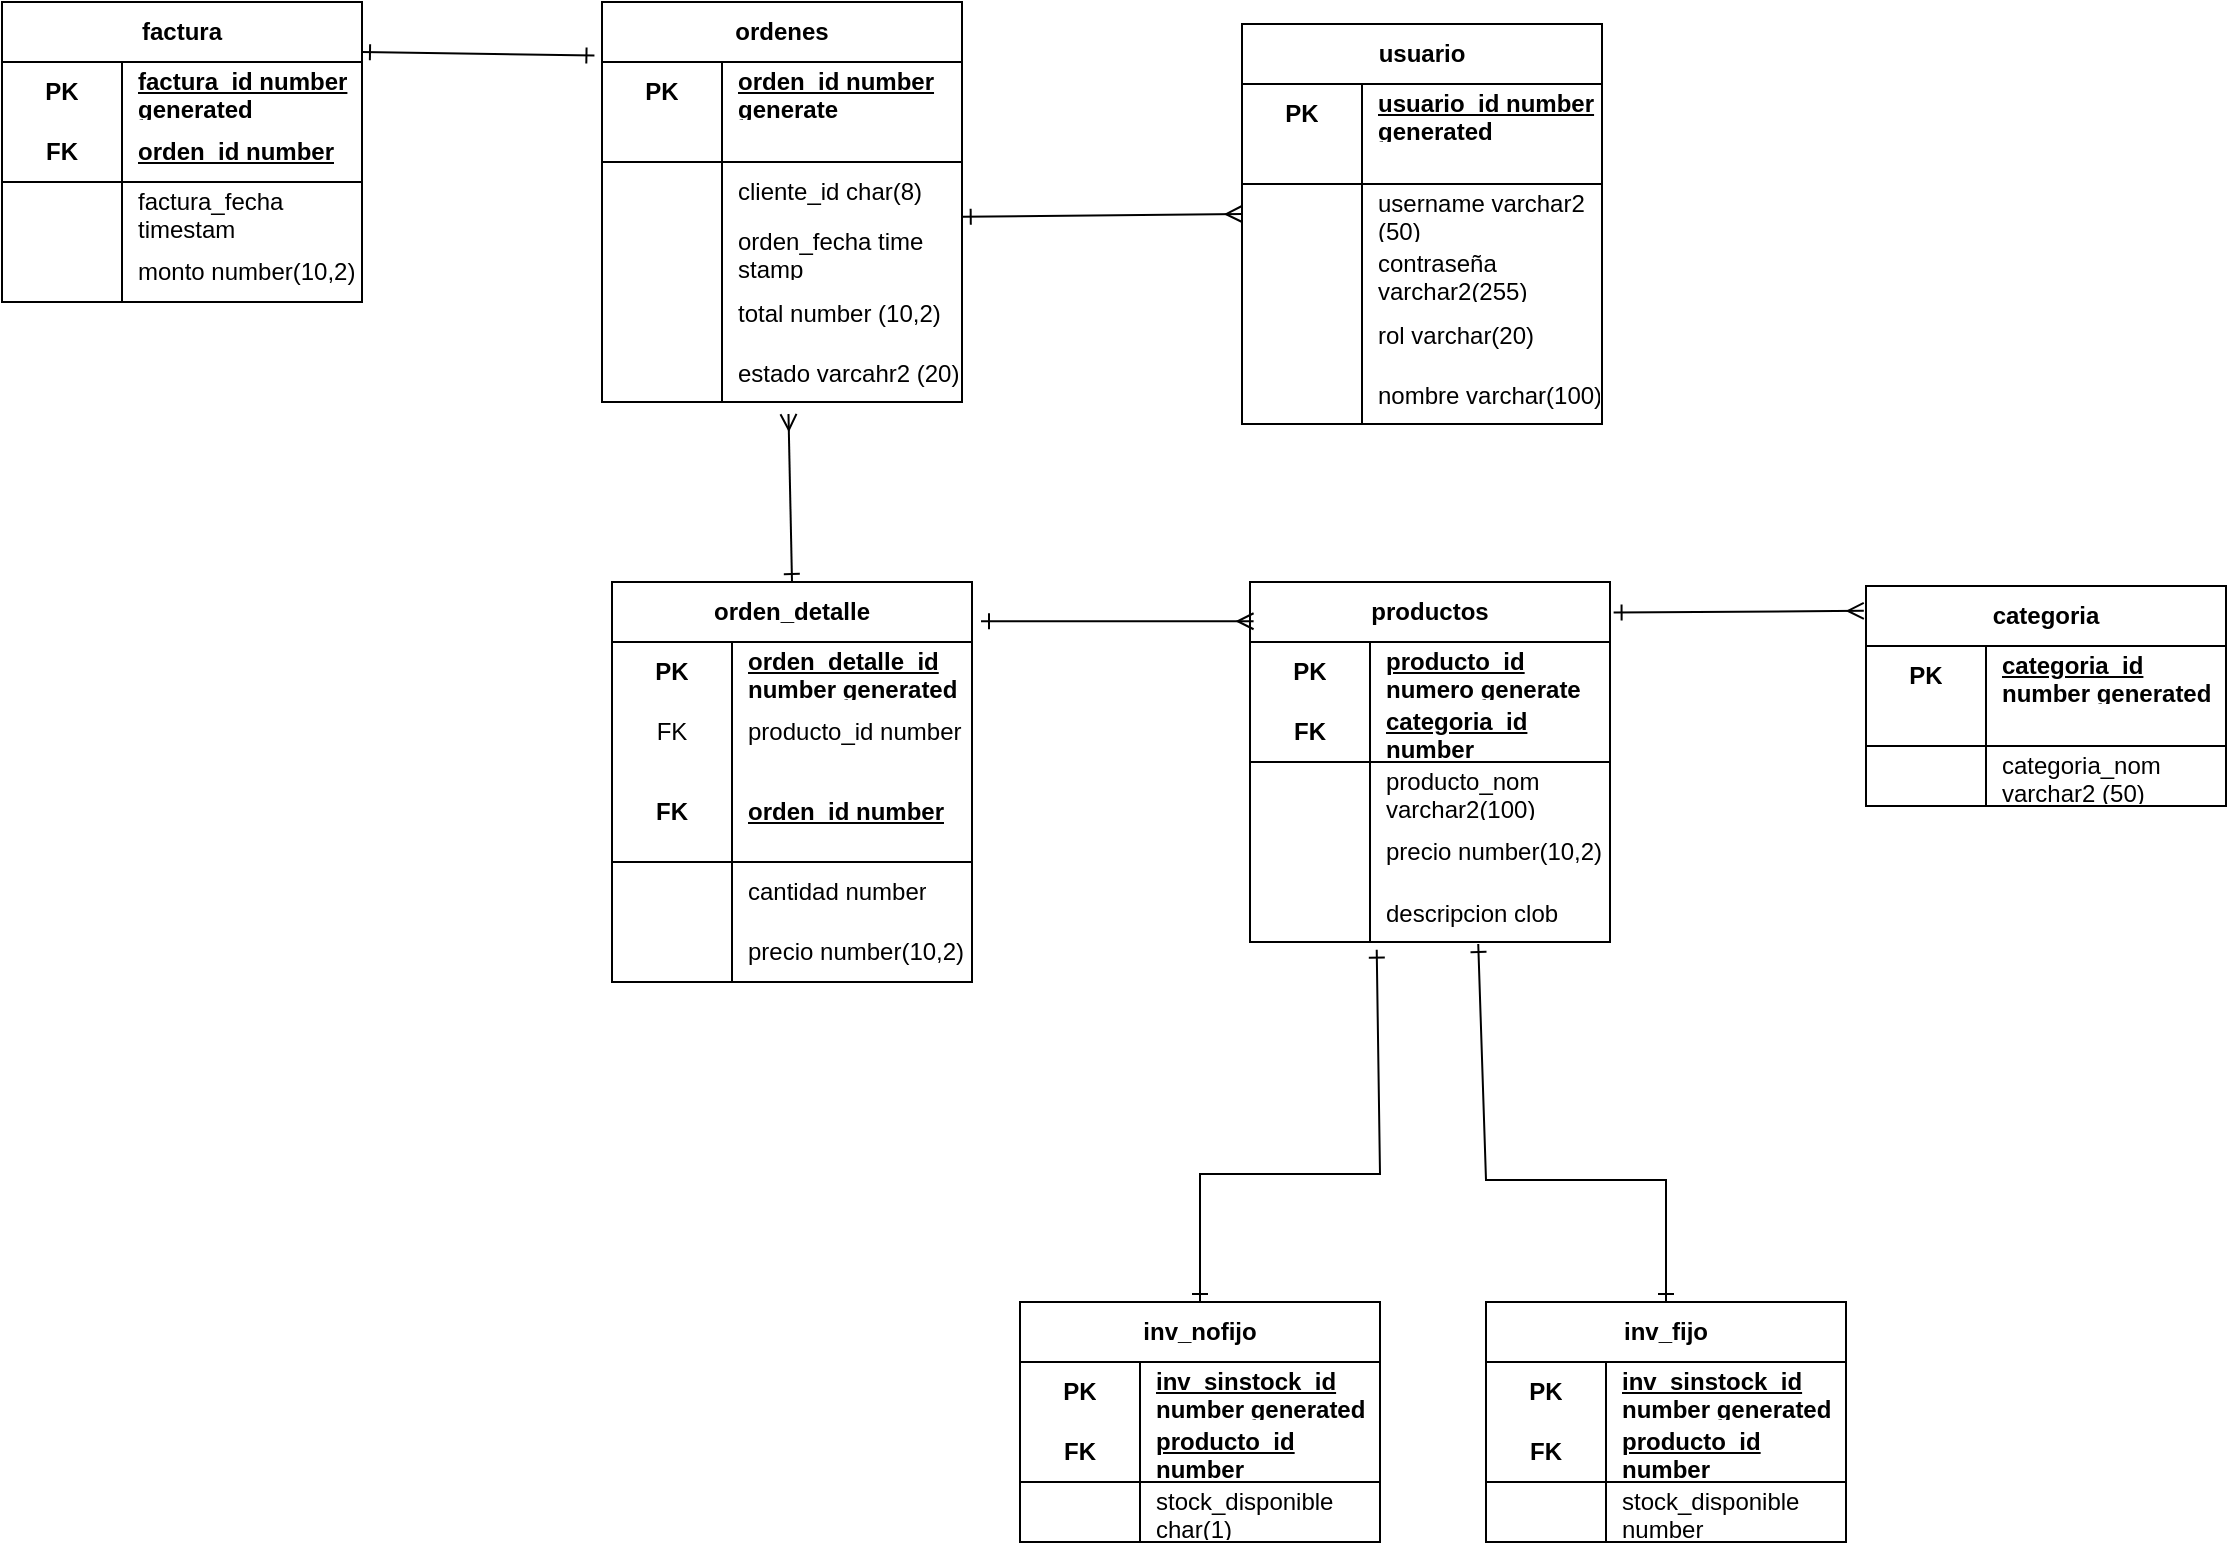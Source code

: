 <mxfile version="24.6.5" type="device">
  <diagram name="Página-1" id="eXqyPeGHjKWyRiyoH_lg">
    <mxGraphModel dx="1591" dy="809" grid="1" gridSize="10" guides="1" tooltips="1" connect="1" arrows="1" fold="1" page="1" pageScale="1" pageWidth="827" pageHeight="1169" math="0" shadow="0">
      <root>
        <mxCell id="0" />
        <mxCell id="1" parent="0" />
        <mxCell id="x8baWkMCSJitFRLAu_sr-1" value="productos" style="shape=table;startSize=30;container=1;collapsible=1;childLayout=tableLayout;fixedRows=1;rowLines=0;fontStyle=1;align=center;resizeLast=1;html=1;whiteSpace=wrap;" vertex="1" parent="1">
          <mxGeometry x="762" y="350" width="180" height="180" as="geometry" />
        </mxCell>
        <mxCell id="x8baWkMCSJitFRLAu_sr-2" value="" style="shape=tableRow;horizontal=0;startSize=0;swimlaneHead=0;swimlaneBody=0;fillColor=none;collapsible=0;dropTarget=0;points=[[0,0.5],[1,0.5]];portConstraint=eastwest;top=0;left=0;right=0;bottom=0;html=1;" vertex="1" parent="x8baWkMCSJitFRLAu_sr-1">
          <mxGeometry y="30" width="180" height="30" as="geometry" />
        </mxCell>
        <mxCell id="x8baWkMCSJitFRLAu_sr-3" value="PK" style="shape=partialRectangle;connectable=0;fillColor=none;top=0;left=0;bottom=0;right=0;fontStyle=1;overflow=hidden;html=1;whiteSpace=wrap;" vertex="1" parent="x8baWkMCSJitFRLAu_sr-2">
          <mxGeometry width="60" height="30" as="geometry">
            <mxRectangle width="60" height="30" as="alternateBounds" />
          </mxGeometry>
        </mxCell>
        <mxCell id="x8baWkMCSJitFRLAu_sr-4" value="producto_id numero generate" style="shape=partialRectangle;connectable=0;fillColor=none;top=0;left=0;bottom=0;right=0;align=left;spacingLeft=6;fontStyle=5;overflow=hidden;html=1;whiteSpace=wrap;" vertex="1" parent="x8baWkMCSJitFRLAu_sr-2">
          <mxGeometry x="60" width="120" height="30" as="geometry">
            <mxRectangle width="120" height="30" as="alternateBounds" />
          </mxGeometry>
        </mxCell>
        <mxCell id="x8baWkMCSJitFRLAu_sr-5" value="" style="shape=tableRow;horizontal=0;startSize=0;swimlaneHead=0;swimlaneBody=0;fillColor=none;collapsible=0;dropTarget=0;points=[[0,0.5],[1,0.5]];portConstraint=eastwest;top=0;left=0;right=0;bottom=1;html=1;" vertex="1" parent="x8baWkMCSJitFRLAu_sr-1">
          <mxGeometry y="60" width="180" height="30" as="geometry" />
        </mxCell>
        <mxCell id="x8baWkMCSJitFRLAu_sr-6" value="FK" style="shape=partialRectangle;connectable=0;fillColor=none;top=0;left=0;bottom=0;right=0;fontStyle=1;overflow=hidden;html=1;whiteSpace=wrap;" vertex="1" parent="x8baWkMCSJitFRLAu_sr-5">
          <mxGeometry width="60" height="30" as="geometry">
            <mxRectangle width="60" height="30" as="alternateBounds" />
          </mxGeometry>
        </mxCell>
        <mxCell id="x8baWkMCSJitFRLAu_sr-7" value="categoria_id number" style="shape=partialRectangle;connectable=0;fillColor=none;top=0;left=0;bottom=0;right=0;align=left;spacingLeft=6;fontStyle=5;overflow=hidden;html=1;whiteSpace=wrap;" vertex="1" parent="x8baWkMCSJitFRLAu_sr-5">
          <mxGeometry x="60" width="120" height="30" as="geometry">
            <mxRectangle width="120" height="30" as="alternateBounds" />
          </mxGeometry>
        </mxCell>
        <mxCell id="x8baWkMCSJitFRLAu_sr-8" value="" style="shape=tableRow;horizontal=0;startSize=0;swimlaneHead=0;swimlaneBody=0;fillColor=none;collapsible=0;dropTarget=0;points=[[0,0.5],[1,0.5]];portConstraint=eastwest;top=0;left=0;right=0;bottom=0;html=1;" vertex="1" parent="x8baWkMCSJitFRLAu_sr-1">
          <mxGeometry y="90" width="180" height="30" as="geometry" />
        </mxCell>
        <mxCell id="x8baWkMCSJitFRLAu_sr-9" value="" style="shape=partialRectangle;connectable=0;fillColor=none;top=0;left=0;bottom=0;right=0;editable=1;overflow=hidden;html=1;whiteSpace=wrap;" vertex="1" parent="x8baWkMCSJitFRLAu_sr-8">
          <mxGeometry width="60" height="30" as="geometry">
            <mxRectangle width="60" height="30" as="alternateBounds" />
          </mxGeometry>
        </mxCell>
        <mxCell id="x8baWkMCSJitFRLAu_sr-10" value="producto_nom varchar2(100)&amp;nbsp;" style="shape=partialRectangle;connectable=0;fillColor=none;top=0;left=0;bottom=0;right=0;align=left;spacingLeft=6;overflow=hidden;html=1;whiteSpace=wrap;" vertex="1" parent="x8baWkMCSJitFRLAu_sr-8">
          <mxGeometry x="60" width="120" height="30" as="geometry">
            <mxRectangle width="120" height="30" as="alternateBounds" />
          </mxGeometry>
        </mxCell>
        <mxCell id="x8baWkMCSJitFRLAu_sr-11" value="" style="shape=tableRow;horizontal=0;startSize=0;swimlaneHead=0;swimlaneBody=0;fillColor=none;collapsible=0;dropTarget=0;points=[[0,0.5],[1,0.5]];portConstraint=eastwest;top=0;left=0;right=0;bottom=0;html=1;" vertex="1" parent="x8baWkMCSJitFRLAu_sr-1">
          <mxGeometry y="120" width="180" height="30" as="geometry" />
        </mxCell>
        <mxCell id="x8baWkMCSJitFRLAu_sr-12" value="" style="shape=partialRectangle;connectable=0;fillColor=none;top=0;left=0;bottom=0;right=0;editable=1;overflow=hidden;html=1;whiteSpace=wrap;" vertex="1" parent="x8baWkMCSJitFRLAu_sr-11">
          <mxGeometry width="60" height="30" as="geometry">
            <mxRectangle width="60" height="30" as="alternateBounds" />
          </mxGeometry>
        </mxCell>
        <mxCell id="x8baWkMCSJitFRLAu_sr-13" value="precio number(10,2)" style="shape=partialRectangle;connectable=0;fillColor=none;top=0;left=0;bottom=0;right=0;align=left;spacingLeft=6;overflow=hidden;html=1;whiteSpace=wrap;" vertex="1" parent="x8baWkMCSJitFRLAu_sr-11">
          <mxGeometry x="60" width="120" height="30" as="geometry">
            <mxRectangle width="120" height="30" as="alternateBounds" />
          </mxGeometry>
        </mxCell>
        <mxCell id="x8baWkMCSJitFRLAu_sr-18" value="" style="shape=tableRow;horizontal=0;startSize=0;swimlaneHead=0;swimlaneBody=0;fillColor=none;collapsible=0;dropTarget=0;points=[[0,0.5],[1,0.5]];portConstraint=eastwest;top=0;left=0;right=0;bottom=0;" vertex="1" parent="x8baWkMCSJitFRLAu_sr-1">
          <mxGeometry y="150" width="180" height="30" as="geometry" />
        </mxCell>
        <mxCell id="x8baWkMCSJitFRLAu_sr-19" value="" style="shape=partialRectangle;connectable=0;fillColor=none;top=0;left=0;bottom=0;right=0;editable=1;overflow=hidden;" vertex="1" parent="x8baWkMCSJitFRLAu_sr-18">
          <mxGeometry width="60" height="30" as="geometry">
            <mxRectangle width="60" height="30" as="alternateBounds" />
          </mxGeometry>
        </mxCell>
        <mxCell id="x8baWkMCSJitFRLAu_sr-20" value="descripcion clob" style="shape=partialRectangle;connectable=0;fillColor=none;top=0;left=0;bottom=0;right=0;align=left;spacingLeft=6;overflow=hidden;" vertex="1" parent="x8baWkMCSJitFRLAu_sr-18">
          <mxGeometry x="60" width="120" height="30" as="geometry">
            <mxRectangle width="120" height="30" as="alternateBounds" />
          </mxGeometry>
        </mxCell>
        <mxCell id="x8baWkMCSJitFRLAu_sr-34" value="inv_nofijo" style="shape=table;startSize=30;container=1;collapsible=1;childLayout=tableLayout;fixedRows=1;rowLines=0;fontStyle=1;align=center;resizeLast=1;html=1;whiteSpace=wrap;" vertex="1" parent="1">
          <mxGeometry x="647" y="710" width="180" height="120" as="geometry" />
        </mxCell>
        <mxCell id="x8baWkMCSJitFRLAu_sr-35" value="" style="shape=tableRow;horizontal=0;startSize=0;swimlaneHead=0;swimlaneBody=0;fillColor=none;collapsible=0;dropTarget=0;points=[[0,0.5],[1,0.5]];portConstraint=eastwest;top=0;left=0;right=0;bottom=0;html=1;" vertex="1" parent="x8baWkMCSJitFRLAu_sr-34">
          <mxGeometry y="30" width="180" height="30" as="geometry" />
        </mxCell>
        <mxCell id="x8baWkMCSJitFRLAu_sr-36" value="PK" style="shape=partialRectangle;connectable=0;fillColor=none;top=0;left=0;bottom=0;right=0;fontStyle=1;overflow=hidden;html=1;whiteSpace=wrap;" vertex="1" parent="x8baWkMCSJitFRLAu_sr-35">
          <mxGeometry width="60" height="30" as="geometry">
            <mxRectangle width="60" height="30" as="alternateBounds" />
          </mxGeometry>
        </mxCell>
        <mxCell id="x8baWkMCSJitFRLAu_sr-37" value="inv_sinstock_id number generated" style="shape=partialRectangle;connectable=0;fillColor=none;top=0;left=0;bottom=0;right=0;align=left;spacingLeft=6;fontStyle=5;overflow=hidden;html=1;whiteSpace=wrap;" vertex="1" parent="x8baWkMCSJitFRLAu_sr-35">
          <mxGeometry x="60" width="120" height="30" as="geometry">
            <mxRectangle width="120" height="30" as="alternateBounds" />
          </mxGeometry>
        </mxCell>
        <mxCell id="x8baWkMCSJitFRLAu_sr-38" value="" style="shape=tableRow;horizontal=0;startSize=0;swimlaneHead=0;swimlaneBody=0;fillColor=none;collapsible=0;dropTarget=0;points=[[0,0.5],[1,0.5]];portConstraint=eastwest;top=0;left=0;right=0;bottom=1;html=1;" vertex="1" parent="x8baWkMCSJitFRLAu_sr-34">
          <mxGeometry y="60" width="180" height="30" as="geometry" />
        </mxCell>
        <mxCell id="x8baWkMCSJitFRLAu_sr-39" value="FK" style="shape=partialRectangle;connectable=0;fillColor=none;top=0;left=0;bottom=0;right=0;fontStyle=1;overflow=hidden;html=1;whiteSpace=wrap;" vertex="1" parent="x8baWkMCSJitFRLAu_sr-38">
          <mxGeometry width="60" height="30" as="geometry">
            <mxRectangle width="60" height="30" as="alternateBounds" />
          </mxGeometry>
        </mxCell>
        <mxCell id="x8baWkMCSJitFRLAu_sr-40" value="producto_id number" style="shape=partialRectangle;connectable=0;fillColor=none;top=0;left=0;bottom=0;right=0;align=left;spacingLeft=6;fontStyle=5;overflow=hidden;html=1;whiteSpace=wrap;" vertex="1" parent="x8baWkMCSJitFRLAu_sr-38">
          <mxGeometry x="60" width="120" height="30" as="geometry">
            <mxRectangle width="120" height="30" as="alternateBounds" />
          </mxGeometry>
        </mxCell>
        <mxCell id="x8baWkMCSJitFRLAu_sr-41" value="" style="shape=tableRow;horizontal=0;startSize=0;swimlaneHead=0;swimlaneBody=0;fillColor=none;collapsible=0;dropTarget=0;points=[[0,0.5],[1,0.5]];portConstraint=eastwest;top=0;left=0;right=0;bottom=0;html=1;" vertex="1" parent="x8baWkMCSJitFRLAu_sr-34">
          <mxGeometry y="90" width="180" height="30" as="geometry" />
        </mxCell>
        <mxCell id="x8baWkMCSJitFRLAu_sr-42" value="" style="shape=partialRectangle;connectable=0;fillColor=none;top=0;left=0;bottom=0;right=0;editable=1;overflow=hidden;html=1;whiteSpace=wrap;" vertex="1" parent="x8baWkMCSJitFRLAu_sr-41">
          <mxGeometry width="60" height="30" as="geometry">
            <mxRectangle width="60" height="30" as="alternateBounds" />
          </mxGeometry>
        </mxCell>
        <mxCell id="x8baWkMCSJitFRLAu_sr-43" value="stock_disponible char(1)" style="shape=partialRectangle;connectable=0;fillColor=none;top=0;left=0;bottom=0;right=0;align=left;spacingLeft=6;overflow=hidden;html=1;whiteSpace=wrap;" vertex="1" parent="x8baWkMCSJitFRLAu_sr-41">
          <mxGeometry x="60" width="120" height="30" as="geometry">
            <mxRectangle width="120" height="30" as="alternateBounds" />
          </mxGeometry>
        </mxCell>
        <mxCell id="x8baWkMCSJitFRLAu_sr-50" value="inv_fijo" style="shape=table;startSize=30;container=1;collapsible=1;childLayout=tableLayout;fixedRows=1;rowLines=0;fontStyle=1;align=center;resizeLast=1;html=1;whiteSpace=wrap;" vertex="1" parent="1">
          <mxGeometry x="880" y="710" width="180" height="120" as="geometry" />
        </mxCell>
        <mxCell id="x8baWkMCSJitFRLAu_sr-51" value="" style="shape=tableRow;horizontal=0;startSize=0;swimlaneHead=0;swimlaneBody=0;fillColor=none;collapsible=0;dropTarget=0;points=[[0,0.5],[1,0.5]];portConstraint=eastwest;top=0;left=0;right=0;bottom=0;html=1;" vertex="1" parent="x8baWkMCSJitFRLAu_sr-50">
          <mxGeometry y="30" width="180" height="30" as="geometry" />
        </mxCell>
        <mxCell id="x8baWkMCSJitFRLAu_sr-52" value="PK" style="shape=partialRectangle;connectable=0;fillColor=none;top=0;left=0;bottom=0;right=0;fontStyle=1;overflow=hidden;html=1;whiteSpace=wrap;" vertex="1" parent="x8baWkMCSJitFRLAu_sr-51">
          <mxGeometry width="60" height="30" as="geometry">
            <mxRectangle width="60" height="30" as="alternateBounds" />
          </mxGeometry>
        </mxCell>
        <mxCell id="x8baWkMCSJitFRLAu_sr-53" value="inv_sinstock_id number generated" style="shape=partialRectangle;connectable=0;fillColor=none;top=0;left=0;bottom=0;right=0;align=left;spacingLeft=6;fontStyle=5;overflow=hidden;html=1;whiteSpace=wrap;" vertex="1" parent="x8baWkMCSJitFRLAu_sr-51">
          <mxGeometry x="60" width="120" height="30" as="geometry">
            <mxRectangle width="120" height="30" as="alternateBounds" />
          </mxGeometry>
        </mxCell>
        <mxCell id="x8baWkMCSJitFRLAu_sr-54" value="" style="shape=tableRow;horizontal=0;startSize=0;swimlaneHead=0;swimlaneBody=0;fillColor=none;collapsible=0;dropTarget=0;points=[[0,0.5],[1,0.5]];portConstraint=eastwest;top=0;left=0;right=0;bottom=1;html=1;" vertex="1" parent="x8baWkMCSJitFRLAu_sr-50">
          <mxGeometry y="60" width="180" height="30" as="geometry" />
        </mxCell>
        <mxCell id="x8baWkMCSJitFRLAu_sr-55" value="FK" style="shape=partialRectangle;connectable=0;fillColor=none;top=0;left=0;bottom=0;right=0;fontStyle=1;overflow=hidden;html=1;whiteSpace=wrap;" vertex="1" parent="x8baWkMCSJitFRLAu_sr-54">
          <mxGeometry width="60" height="30" as="geometry">
            <mxRectangle width="60" height="30" as="alternateBounds" />
          </mxGeometry>
        </mxCell>
        <mxCell id="x8baWkMCSJitFRLAu_sr-56" value="producto_id number" style="shape=partialRectangle;connectable=0;fillColor=none;top=0;left=0;bottom=0;right=0;align=left;spacingLeft=6;fontStyle=5;overflow=hidden;html=1;whiteSpace=wrap;" vertex="1" parent="x8baWkMCSJitFRLAu_sr-54">
          <mxGeometry x="60" width="120" height="30" as="geometry">
            <mxRectangle width="120" height="30" as="alternateBounds" />
          </mxGeometry>
        </mxCell>
        <mxCell id="x8baWkMCSJitFRLAu_sr-57" value="" style="shape=tableRow;horizontal=0;startSize=0;swimlaneHead=0;swimlaneBody=0;fillColor=none;collapsible=0;dropTarget=0;points=[[0,0.5],[1,0.5]];portConstraint=eastwest;top=0;left=0;right=0;bottom=0;html=1;" vertex="1" parent="x8baWkMCSJitFRLAu_sr-50">
          <mxGeometry y="90" width="180" height="30" as="geometry" />
        </mxCell>
        <mxCell id="x8baWkMCSJitFRLAu_sr-58" value="" style="shape=partialRectangle;connectable=0;fillColor=none;top=0;left=0;bottom=0;right=0;editable=1;overflow=hidden;html=1;whiteSpace=wrap;" vertex="1" parent="x8baWkMCSJitFRLAu_sr-57">
          <mxGeometry width="60" height="30" as="geometry">
            <mxRectangle width="60" height="30" as="alternateBounds" />
          </mxGeometry>
        </mxCell>
        <mxCell id="x8baWkMCSJitFRLAu_sr-59" value="stock_disponible number" style="shape=partialRectangle;connectable=0;fillColor=none;top=0;left=0;bottom=0;right=0;align=left;spacingLeft=6;overflow=hidden;html=1;whiteSpace=wrap;" vertex="1" parent="x8baWkMCSJitFRLAu_sr-57">
          <mxGeometry x="60" width="120" height="30" as="geometry">
            <mxRectangle width="120" height="30" as="alternateBounds" />
          </mxGeometry>
        </mxCell>
        <mxCell id="x8baWkMCSJitFRLAu_sr-60" value="ordenes" style="shape=table;startSize=30;container=1;collapsible=1;childLayout=tableLayout;fixedRows=1;rowLines=0;fontStyle=1;align=center;resizeLast=1;html=1;whiteSpace=wrap;" vertex="1" parent="1">
          <mxGeometry x="438" y="60" width="180" height="200" as="geometry" />
        </mxCell>
        <mxCell id="x8baWkMCSJitFRLAu_sr-61" value="" style="shape=tableRow;horizontal=0;startSize=0;swimlaneHead=0;swimlaneBody=0;fillColor=none;collapsible=0;dropTarget=0;points=[[0,0.5],[1,0.5]];portConstraint=eastwest;top=0;left=0;right=0;bottom=0;html=1;" vertex="1" parent="x8baWkMCSJitFRLAu_sr-60">
          <mxGeometry y="30" width="180" height="30" as="geometry" />
        </mxCell>
        <mxCell id="x8baWkMCSJitFRLAu_sr-62" value="PK" style="shape=partialRectangle;connectable=0;fillColor=none;top=0;left=0;bottom=0;right=0;fontStyle=1;overflow=hidden;html=1;whiteSpace=wrap;" vertex="1" parent="x8baWkMCSJitFRLAu_sr-61">
          <mxGeometry width="60" height="30" as="geometry">
            <mxRectangle width="60" height="30" as="alternateBounds" />
          </mxGeometry>
        </mxCell>
        <mxCell id="x8baWkMCSJitFRLAu_sr-63" value="orden_id number generate" style="shape=partialRectangle;connectable=0;fillColor=none;top=0;left=0;bottom=0;right=0;align=left;spacingLeft=6;fontStyle=5;overflow=hidden;html=1;whiteSpace=wrap;" vertex="1" parent="x8baWkMCSJitFRLAu_sr-61">
          <mxGeometry x="60" width="120" height="30" as="geometry">
            <mxRectangle width="120" height="30" as="alternateBounds" />
          </mxGeometry>
        </mxCell>
        <mxCell id="x8baWkMCSJitFRLAu_sr-64" value="" style="shape=tableRow;horizontal=0;startSize=0;swimlaneHead=0;swimlaneBody=0;fillColor=none;collapsible=0;dropTarget=0;points=[[0,0.5],[1,0.5]];portConstraint=eastwest;top=0;left=0;right=0;bottom=1;html=1;" vertex="1" parent="x8baWkMCSJitFRLAu_sr-60">
          <mxGeometry y="60" width="180" height="20" as="geometry" />
        </mxCell>
        <mxCell id="x8baWkMCSJitFRLAu_sr-65" value="" style="shape=partialRectangle;connectable=0;fillColor=none;top=0;left=0;bottom=0;right=0;fontStyle=1;overflow=hidden;html=1;whiteSpace=wrap;" vertex="1" parent="x8baWkMCSJitFRLAu_sr-64">
          <mxGeometry width="60" height="20" as="geometry">
            <mxRectangle width="60" height="20" as="alternateBounds" />
          </mxGeometry>
        </mxCell>
        <mxCell id="x8baWkMCSJitFRLAu_sr-66" value="" style="shape=partialRectangle;connectable=0;fillColor=none;top=0;left=0;bottom=0;right=0;align=left;spacingLeft=6;fontStyle=5;overflow=hidden;html=1;whiteSpace=wrap;" vertex="1" parent="x8baWkMCSJitFRLAu_sr-64">
          <mxGeometry x="60" width="120" height="20" as="geometry">
            <mxRectangle width="120" height="20" as="alternateBounds" />
          </mxGeometry>
        </mxCell>
        <mxCell id="x8baWkMCSJitFRLAu_sr-67" value="" style="shape=tableRow;horizontal=0;startSize=0;swimlaneHead=0;swimlaneBody=0;fillColor=none;collapsible=0;dropTarget=0;points=[[0,0.5],[1,0.5]];portConstraint=eastwest;top=0;left=0;right=0;bottom=0;html=1;" vertex="1" parent="x8baWkMCSJitFRLAu_sr-60">
          <mxGeometry y="80" width="180" height="30" as="geometry" />
        </mxCell>
        <mxCell id="x8baWkMCSJitFRLAu_sr-68" value="" style="shape=partialRectangle;connectable=0;fillColor=none;top=0;left=0;bottom=0;right=0;editable=1;overflow=hidden;html=1;whiteSpace=wrap;" vertex="1" parent="x8baWkMCSJitFRLAu_sr-67">
          <mxGeometry width="60" height="30" as="geometry">
            <mxRectangle width="60" height="30" as="alternateBounds" />
          </mxGeometry>
        </mxCell>
        <mxCell id="x8baWkMCSJitFRLAu_sr-69" value="cliente_id char(8)" style="shape=partialRectangle;connectable=0;fillColor=none;top=0;left=0;bottom=0;right=0;align=left;spacingLeft=6;overflow=hidden;html=1;whiteSpace=wrap;" vertex="1" parent="x8baWkMCSJitFRLAu_sr-67">
          <mxGeometry x="60" width="120" height="30" as="geometry">
            <mxRectangle width="120" height="30" as="alternateBounds" />
          </mxGeometry>
        </mxCell>
        <mxCell id="x8baWkMCSJitFRLAu_sr-70" value="" style="shape=tableRow;horizontal=0;startSize=0;swimlaneHead=0;swimlaneBody=0;fillColor=none;collapsible=0;dropTarget=0;points=[[0,0.5],[1,0.5]];portConstraint=eastwest;top=0;left=0;right=0;bottom=0;html=1;" vertex="1" parent="x8baWkMCSJitFRLAu_sr-60">
          <mxGeometry y="110" width="180" height="30" as="geometry" />
        </mxCell>
        <mxCell id="x8baWkMCSJitFRLAu_sr-71" value="" style="shape=partialRectangle;connectable=0;fillColor=none;top=0;left=0;bottom=0;right=0;editable=1;overflow=hidden;html=1;whiteSpace=wrap;" vertex="1" parent="x8baWkMCSJitFRLAu_sr-70">
          <mxGeometry width="60" height="30" as="geometry">
            <mxRectangle width="60" height="30" as="alternateBounds" />
          </mxGeometry>
        </mxCell>
        <mxCell id="x8baWkMCSJitFRLAu_sr-72" value="orden_fecha time stamp" style="shape=partialRectangle;connectable=0;fillColor=none;top=0;left=0;bottom=0;right=0;align=left;spacingLeft=6;overflow=hidden;html=1;whiteSpace=wrap;" vertex="1" parent="x8baWkMCSJitFRLAu_sr-70">
          <mxGeometry x="60" width="120" height="30" as="geometry">
            <mxRectangle width="120" height="30" as="alternateBounds" />
          </mxGeometry>
        </mxCell>
        <mxCell id="x8baWkMCSJitFRLAu_sr-73" value="" style="shape=tableRow;horizontal=0;startSize=0;swimlaneHead=0;swimlaneBody=0;fillColor=none;collapsible=0;dropTarget=0;points=[[0,0.5],[1,0.5]];portConstraint=eastwest;top=0;left=0;right=0;bottom=0;" vertex="1" parent="x8baWkMCSJitFRLAu_sr-60">
          <mxGeometry y="140" width="180" height="30" as="geometry" />
        </mxCell>
        <mxCell id="x8baWkMCSJitFRLAu_sr-74" value="" style="shape=partialRectangle;connectable=0;fillColor=none;top=0;left=0;bottom=0;right=0;editable=1;overflow=hidden;" vertex="1" parent="x8baWkMCSJitFRLAu_sr-73">
          <mxGeometry width="60" height="30" as="geometry">
            <mxRectangle width="60" height="30" as="alternateBounds" />
          </mxGeometry>
        </mxCell>
        <mxCell id="x8baWkMCSJitFRLAu_sr-75" value="total number (10,2)" style="shape=partialRectangle;connectable=0;fillColor=none;top=0;left=0;bottom=0;right=0;align=left;spacingLeft=6;overflow=hidden;" vertex="1" parent="x8baWkMCSJitFRLAu_sr-73">
          <mxGeometry x="60" width="120" height="30" as="geometry">
            <mxRectangle width="120" height="30" as="alternateBounds" />
          </mxGeometry>
        </mxCell>
        <mxCell id="x8baWkMCSJitFRLAu_sr-76" value="" style="shape=tableRow;horizontal=0;startSize=0;swimlaneHead=0;swimlaneBody=0;fillColor=none;collapsible=0;dropTarget=0;points=[[0,0.5],[1,0.5]];portConstraint=eastwest;top=0;left=0;right=0;bottom=0;" vertex="1" parent="x8baWkMCSJitFRLAu_sr-60">
          <mxGeometry y="170" width="180" height="30" as="geometry" />
        </mxCell>
        <mxCell id="x8baWkMCSJitFRLAu_sr-77" value="" style="shape=partialRectangle;connectable=0;fillColor=none;top=0;left=0;bottom=0;right=0;editable=1;overflow=hidden;" vertex="1" parent="x8baWkMCSJitFRLAu_sr-76">
          <mxGeometry width="60" height="30" as="geometry">
            <mxRectangle width="60" height="30" as="alternateBounds" />
          </mxGeometry>
        </mxCell>
        <mxCell id="x8baWkMCSJitFRLAu_sr-78" value="estado varcahr2 (20)" style="shape=partialRectangle;connectable=0;fillColor=none;top=0;left=0;bottom=0;right=0;align=left;spacingLeft=6;overflow=hidden;" vertex="1" parent="x8baWkMCSJitFRLAu_sr-76">
          <mxGeometry x="60" width="120" height="30" as="geometry">
            <mxRectangle width="120" height="30" as="alternateBounds" />
          </mxGeometry>
        </mxCell>
        <mxCell id="x8baWkMCSJitFRLAu_sr-79" value="orden_detalle" style="shape=table;startSize=30;container=1;collapsible=1;childLayout=tableLayout;fixedRows=1;rowLines=0;fontStyle=1;align=center;resizeLast=1;html=1;whiteSpace=wrap;" vertex="1" parent="1">
          <mxGeometry x="443" y="350" width="180" height="200" as="geometry" />
        </mxCell>
        <mxCell id="x8baWkMCSJitFRLAu_sr-80" value="" style="shape=tableRow;horizontal=0;startSize=0;swimlaneHead=0;swimlaneBody=0;fillColor=none;collapsible=0;dropTarget=0;points=[[0,0.5],[1,0.5]];portConstraint=eastwest;top=0;left=0;right=0;bottom=0;html=1;" vertex="1" parent="x8baWkMCSJitFRLAu_sr-79">
          <mxGeometry y="30" width="180" height="30" as="geometry" />
        </mxCell>
        <mxCell id="x8baWkMCSJitFRLAu_sr-81" value="PK" style="shape=partialRectangle;connectable=0;fillColor=none;top=0;left=0;bottom=0;right=0;fontStyle=1;overflow=hidden;html=1;whiteSpace=wrap;" vertex="1" parent="x8baWkMCSJitFRLAu_sr-80">
          <mxGeometry width="60" height="30" as="geometry">
            <mxRectangle width="60" height="30" as="alternateBounds" />
          </mxGeometry>
        </mxCell>
        <mxCell id="x8baWkMCSJitFRLAu_sr-82" value="orden_detalle_id number generated" style="shape=partialRectangle;connectable=0;fillColor=none;top=0;left=0;bottom=0;right=0;align=left;spacingLeft=6;fontStyle=5;overflow=hidden;html=1;whiteSpace=wrap;" vertex="1" parent="x8baWkMCSJitFRLAu_sr-80">
          <mxGeometry x="60" width="120" height="30" as="geometry">
            <mxRectangle width="120" height="30" as="alternateBounds" />
          </mxGeometry>
        </mxCell>
        <mxCell id="x8baWkMCSJitFRLAu_sr-98" value="" style="shape=tableRow;horizontal=0;startSize=0;swimlaneHead=0;swimlaneBody=0;fillColor=none;collapsible=0;dropTarget=0;points=[[0,0.5],[1,0.5]];portConstraint=eastwest;top=0;left=0;right=0;bottom=0;" vertex="1" parent="x8baWkMCSJitFRLAu_sr-79">
          <mxGeometry y="60" width="180" height="30" as="geometry" />
        </mxCell>
        <mxCell id="x8baWkMCSJitFRLAu_sr-99" value="FK" style="shape=partialRectangle;connectable=0;fillColor=none;top=0;left=0;bottom=0;right=0;fontStyle=0;overflow=hidden;whiteSpace=wrap;html=1;" vertex="1" parent="x8baWkMCSJitFRLAu_sr-98">
          <mxGeometry width="60" height="30" as="geometry">
            <mxRectangle width="60" height="30" as="alternateBounds" />
          </mxGeometry>
        </mxCell>
        <mxCell id="x8baWkMCSJitFRLAu_sr-100" value="producto_id number" style="shape=partialRectangle;connectable=0;fillColor=none;top=0;left=0;bottom=0;right=0;align=left;spacingLeft=6;fontStyle=0;overflow=hidden;whiteSpace=wrap;html=1;" vertex="1" parent="x8baWkMCSJitFRLAu_sr-98">
          <mxGeometry x="60" width="120" height="30" as="geometry">
            <mxRectangle width="120" height="30" as="alternateBounds" />
          </mxGeometry>
        </mxCell>
        <mxCell id="x8baWkMCSJitFRLAu_sr-83" value="" style="shape=tableRow;horizontal=0;startSize=0;swimlaneHead=0;swimlaneBody=0;fillColor=none;collapsible=0;dropTarget=0;points=[[0,0.5],[1,0.5]];portConstraint=eastwest;top=0;left=0;right=0;bottom=1;html=1;" vertex="1" parent="x8baWkMCSJitFRLAu_sr-79">
          <mxGeometry y="90" width="180" height="50" as="geometry" />
        </mxCell>
        <mxCell id="x8baWkMCSJitFRLAu_sr-84" value="FK" style="shape=partialRectangle;connectable=0;fillColor=none;top=0;left=0;bottom=0;right=0;fontStyle=1;overflow=hidden;html=1;whiteSpace=wrap;" vertex="1" parent="x8baWkMCSJitFRLAu_sr-83">
          <mxGeometry width="60" height="50" as="geometry">
            <mxRectangle width="60" height="50" as="alternateBounds" />
          </mxGeometry>
        </mxCell>
        <mxCell id="x8baWkMCSJitFRLAu_sr-85" value="orden_id number" style="shape=partialRectangle;connectable=0;fillColor=none;top=0;left=0;bottom=0;right=0;align=left;spacingLeft=6;fontStyle=5;overflow=hidden;html=1;whiteSpace=wrap;" vertex="1" parent="x8baWkMCSJitFRLAu_sr-83">
          <mxGeometry x="60" width="120" height="50" as="geometry">
            <mxRectangle width="120" height="50" as="alternateBounds" />
          </mxGeometry>
        </mxCell>
        <mxCell id="x8baWkMCSJitFRLAu_sr-86" value="" style="shape=tableRow;horizontal=0;startSize=0;swimlaneHead=0;swimlaneBody=0;fillColor=none;collapsible=0;dropTarget=0;points=[[0,0.5],[1,0.5]];portConstraint=eastwest;top=0;left=0;right=0;bottom=0;html=1;" vertex="1" parent="x8baWkMCSJitFRLAu_sr-79">
          <mxGeometry y="140" width="180" height="30" as="geometry" />
        </mxCell>
        <mxCell id="x8baWkMCSJitFRLAu_sr-87" value="" style="shape=partialRectangle;connectable=0;fillColor=none;top=0;left=0;bottom=0;right=0;editable=1;overflow=hidden;html=1;whiteSpace=wrap;" vertex="1" parent="x8baWkMCSJitFRLAu_sr-86">
          <mxGeometry width="60" height="30" as="geometry">
            <mxRectangle width="60" height="30" as="alternateBounds" />
          </mxGeometry>
        </mxCell>
        <mxCell id="x8baWkMCSJitFRLAu_sr-88" value="cantidad number" style="shape=partialRectangle;connectable=0;fillColor=none;top=0;left=0;bottom=0;right=0;align=left;spacingLeft=6;overflow=hidden;html=1;whiteSpace=wrap;" vertex="1" parent="x8baWkMCSJitFRLAu_sr-86">
          <mxGeometry x="60" width="120" height="30" as="geometry">
            <mxRectangle width="120" height="30" as="alternateBounds" />
          </mxGeometry>
        </mxCell>
        <mxCell id="x8baWkMCSJitFRLAu_sr-89" value="" style="shape=tableRow;horizontal=0;startSize=0;swimlaneHead=0;swimlaneBody=0;fillColor=none;collapsible=0;dropTarget=0;points=[[0,0.5],[1,0.5]];portConstraint=eastwest;top=0;left=0;right=0;bottom=0;html=1;" vertex="1" parent="x8baWkMCSJitFRLAu_sr-79">
          <mxGeometry y="170" width="180" height="30" as="geometry" />
        </mxCell>
        <mxCell id="x8baWkMCSJitFRLAu_sr-90" value="" style="shape=partialRectangle;connectable=0;fillColor=none;top=0;left=0;bottom=0;right=0;editable=1;overflow=hidden;html=1;whiteSpace=wrap;" vertex="1" parent="x8baWkMCSJitFRLAu_sr-89">
          <mxGeometry width="60" height="30" as="geometry">
            <mxRectangle width="60" height="30" as="alternateBounds" />
          </mxGeometry>
        </mxCell>
        <mxCell id="x8baWkMCSJitFRLAu_sr-91" value="precio number(10,2)" style="shape=partialRectangle;connectable=0;fillColor=none;top=0;left=0;bottom=0;right=0;align=left;spacingLeft=6;overflow=hidden;html=1;whiteSpace=wrap;" vertex="1" parent="x8baWkMCSJitFRLAu_sr-89">
          <mxGeometry x="60" width="120" height="30" as="geometry">
            <mxRectangle width="120" height="30" as="alternateBounds" />
          </mxGeometry>
        </mxCell>
        <mxCell id="x8baWkMCSJitFRLAu_sr-101" value="factura" style="shape=table;startSize=30;container=1;collapsible=1;childLayout=tableLayout;fixedRows=1;rowLines=0;fontStyle=1;align=center;resizeLast=1;html=1;whiteSpace=wrap;" vertex="1" parent="1">
          <mxGeometry x="138" y="60" width="180" height="150" as="geometry" />
        </mxCell>
        <mxCell id="x8baWkMCSJitFRLAu_sr-102" value="" style="shape=tableRow;horizontal=0;startSize=0;swimlaneHead=0;swimlaneBody=0;fillColor=none;collapsible=0;dropTarget=0;points=[[0,0.5],[1,0.5]];portConstraint=eastwest;top=0;left=0;right=0;bottom=0;html=1;" vertex="1" parent="x8baWkMCSJitFRLAu_sr-101">
          <mxGeometry y="30" width="180" height="30" as="geometry" />
        </mxCell>
        <mxCell id="x8baWkMCSJitFRLAu_sr-103" value="PK" style="shape=partialRectangle;connectable=0;fillColor=none;top=0;left=0;bottom=0;right=0;fontStyle=1;overflow=hidden;html=1;whiteSpace=wrap;" vertex="1" parent="x8baWkMCSJitFRLAu_sr-102">
          <mxGeometry width="60" height="30" as="geometry">
            <mxRectangle width="60" height="30" as="alternateBounds" />
          </mxGeometry>
        </mxCell>
        <mxCell id="x8baWkMCSJitFRLAu_sr-104" value="factura_id number generated" style="shape=partialRectangle;connectable=0;fillColor=none;top=0;left=0;bottom=0;right=0;align=left;spacingLeft=6;fontStyle=5;overflow=hidden;html=1;whiteSpace=wrap;" vertex="1" parent="x8baWkMCSJitFRLAu_sr-102">
          <mxGeometry x="60" width="120" height="30" as="geometry">
            <mxRectangle width="120" height="30" as="alternateBounds" />
          </mxGeometry>
        </mxCell>
        <mxCell id="x8baWkMCSJitFRLAu_sr-105" value="" style="shape=tableRow;horizontal=0;startSize=0;swimlaneHead=0;swimlaneBody=0;fillColor=none;collapsible=0;dropTarget=0;points=[[0,0.5],[1,0.5]];portConstraint=eastwest;top=0;left=0;right=0;bottom=1;html=1;" vertex="1" parent="x8baWkMCSJitFRLAu_sr-101">
          <mxGeometry y="60" width="180" height="30" as="geometry" />
        </mxCell>
        <mxCell id="x8baWkMCSJitFRLAu_sr-106" value="FK" style="shape=partialRectangle;connectable=0;fillColor=none;top=0;left=0;bottom=0;right=0;fontStyle=1;overflow=hidden;html=1;whiteSpace=wrap;" vertex="1" parent="x8baWkMCSJitFRLAu_sr-105">
          <mxGeometry width="60" height="30" as="geometry">
            <mxRectangle width="60" height="30" as="alternateBounds" />
          </mxGeometry>
        </mxCell>
        <mxCell id="x8baWkMCSJitFRLAu_sr-107" value="orden_id number" style="shape=partialRectangle;connectable=0;fillColor=none;top=0;left=0;bottom=0;right=0;align=left;spacingLeft=6;fontStyle=5;overflow=hidden;html=1;whiteSpace=wrap;" vertex="1" parent="x8baWkMCSJitFRLAu_sr-105">
          <mxGeometry x="60" width="120" height="30" as="geometry">
            <mxRectangle width="120" height="30" as="alternateBounds" />
          </mxGeometry>
        </mxCell>
        <mxCell id="x8baWkMCSJitFRLAu_sr-108" value="" style="shape=tableRow;horizontal=0;startSize=0;swimlaneHead=0;swimlaneBody=0;fillColor=none;collapsible=0;dropTarget=0;points=[[0,0.5],[1,0.5]];portConstraint=eastwest;top=0;left=0;right=0;bottom=0;html=1;" vertex="1" parent="x8baWkMCSJitFRLAu_sr-101">
          <mxGeometry y="90" width="180" height="30" as="geometry" />
        </mxCell>
        <mxCell id="x8baWkMCSJitFRLAu_sr-109" value="" style="shape=partialRectangle;connectable=0;fillColor=none;top=0;left=0;bottom=0;right=0;editable=1;overflow=hidden;html=1;whiteSpace=wrap;" vertex="1" parent="x8baWkMCSJitFRLAu_sr-108">
          <mxGeometry width="60" height="30" as="geometry">
            <mxRectangle width="60" height="30" as="alternateBounds" />
          </mxGeometry>
        </mxCell>
        <mxCell id="x8baWkMCSJitFRLAu_sr-110" value="factura_fecha timestam" style="shape=partialRectangle;connectable=0;fillColor=none;top=0;left=0;bottom=0;right=0;align=left;spacingLeft=6;overflow=hidden;html=1;whiteSpace=wrap;" vertex="1" parent="x8baWkMCSJitFRLAu_sr-108">
          <mxGeometry x="60" width="120" height="30" as="geometry">
            <mxRectangle width="120" height="30" as="alternateBounds" />
          </mxGeometry>
        </mxCell>
        <mxCell id="x8baWkMCSJitFRLAu_sr-111" value="" style="shape=tableRow;horizontal=0;startSize=0;swimlaneHead=0;swimlaneBody=0;fillColor=none;collapsible=0;dropTarget=0;points=[[0,0.5],[1,0.5]];portConstraint=eastwest;top=0;left=0;right=0;bottom=0;html=1;" vertex="1" parent="x8baWkMCSJitFRLAu_sr-101">
          <mxGeometry y="120" width="180" height="30" as="geometry" />
        </mxCell>
        <mxCell id="x8baWkMCSJitFRLAu_sr-112" value="" style="shape=partialRectangle;connectable=0;fillColor=none;top=0;left=0;bottom=0;right=0;editable=1;overflow=hidden;html=1;whiteSpace=wrap;" vertex="1" parent="x8baWkMCSJitFRLAu_sr-111">
          <mxGeometry width="60" height="30" as="geometry">
            <mxRectangle width="60" height="30" as="alternateBounds" />
          </mxGeometry>
        </mxCell>
        <mxCell id="x8baWkMCSJitFRLAu_sr-113" value="monto number(10,2)" style="shape=partialRectangle;connectable=0;fillColor=none;top=0;left=0;bottom=0;right=0;align=left;spacingLeft=6;overflow=hidden;html=1;whiteSpace=wrap;" vertex="1" parent="x8baWkMCSJitFRLAu_sr-111">
          <mxGeometry x="60" width="120" height="30" as="geometry">
            <mxRectangle width="120" height="30" as="alternateBounds" />
          </mxGeometry>
        </mxCell>
        <mxCell id="x8baWkMCSJitFRLAu_sr-117" value="usuario" style="shape=table;startSize=30;container=1;collapsible=1;childLayout=tableLayout;fixedRows=1;rowLines=0;fontStyle=1;align=center;resizeLast=1;html=1;whiteSpace=wrap;" vertex="1" parent="1">
          <mxGeometry x="758" y="71" width="180" height="200" as="geometry" />
        </mxCell>
        <mxCell id="x8baWkMCSJitFRLAu_sr-118" value="" style="shape=tableRow;horizontal=0;startSize=0;swimlaneHead=0;swimlaneBody=0;fillColor=none;collapsible=0;dropTarget=0;points=[[0,0.5],[1,0.5]];portConstraint=eastwest;top=0;left=0;right=0;bottom=0;html=1;" vertex="1" parent="x8baWkMCSJitFRLAu_sr-117">
          <mxGeometry y="30" width="180" height="30" as="geometry" />
        </mxCell>
        <mxCell id="x8baWkMCSJitFRLAu_sr-119" value="PK" style="shape=partialRectangle;connectable=0;fillColor=none;top=0;left=0;bottom=0;right=0;fontStyle=1;overflow=hidden;html=1;whiteSpace=wrap;" vertex="1" parent="x8baWkMCSJitFRLAu_sr-118">
          <mxGeometry width="60" height="30" as="geometry">
            <mxRectangle width="60" height="30" as="alternateBounds" />
          </mxGeometry>
        </mxCell>
        <mxCell id="x8baWkMCSJitFRLAu_sr-120" value="usuario_id number generated" style="shape=partialRectangle;connectable=0;fillColor=none;top=0;left=0;bottom=0;right=0;align=left;spacingLeft=6;fontStyle=5;overflow=hidden;html=1;whiteSpace=wrap;" vertex="1" parent="x8baWkMCSJitFRLAu_sr-118">
          <mxGeometry x="60" width="120" height="30" as="geometry">
            <mxRectangle width="120" height="30" as="alternateBounds" />
          </mxGeometry>
        </mxCell>
        <mxCell id="x8baWkMCSJitFRLAu_sr-121" value="" style="shape=tableRow;horizontal=0;startSize=0;swimlaneHead=0;swimlaneBody=0;fillColor=none;collapsible=0;dropTarget=0;points=[[0,0.5],[1,0.5]];portConstraint=eastwest;top=0;left=0;right=0;bottom=1;html=1;" vertex="1" parent="x8baWkMCSJitFRLAu_sr-117">
          <mxGeometry y="60" width="180" height="20" as="geometry" />
        </mxCell>
        <mxCell id="x8baWkMCSJitFRLAu_sr-122" value="" style="shape=partialRectangle;connectable=0;fillColor=none;top=0;left=0;bottom=0;right=0;fontStyle=1;overflow=hidden;html=1;whiteSpace=wrap;" vertex="1" parent="x8baWkMCSJitFRLAu_sr-121">
          <mxGeometry width="60" height="20" as="geometry">
            <mxRectangle width="60" height="20" as="alternateBounds" />
          </mxGeometry>
        </mxCell>
        <mxCell id="x8baWkMCSJitFRLAu_sr-123" value="" style="shape=partialRectangle;connectable=0;fillColor=none;top=0;left=0;bottom=0;right=0;align=left;spacingLeft=6;fontStyle=5;overflow=hidden;html=1;whiteSpace=wrap;" vertex="1" parent="x8baWkMCSJitFRLAu_sr-121">
          <mxGeometry x="60" width="120" height="20" as="geometry">
            <mxRectangle width="120" height="20" as="alternateBounds" />
          </mxGeometry>
        </mxCell>
        <mxCell id="x8baWkMCSJitFRLAu_sr-124" value="" style="shape=tableRow;horizontal=0;startSize=0;swimlaneHead=0;swimlaneBody=0;fillColor=none;collapsible=0;dropTarget=0;points=[[0,0.5],[1,0.5]];portConstraint=eastwest;top=0;left=0;right=0;bottom=0;html=1;" vertex="1" parent="x8baWkMCSJitFRLAu_sr-117">
          <mxGeometry y="80" width="180" height="30" as="geometry" />
        </mxCell>
        <mxCell id="x8baWkMCSJitFRLAu_sr-125" value="" style="shape=partialRectangle;connectable=0;fillColor=none;top=0;left=0;bottom=0;right=0;editable=1;overflow=hidden;html=1;whiteSpace=wrap;" vertex="1" parent="x8baWkMCSJitFRLAu_sr-124">
          <mxGeometry width="60" height="30" as="geometry">
            <mxRectangle width="60" height="30" as="alternateBounds" />
          </mxGeometry>
        </mxCell>
        <mxCell id="x8baWkMCSJitFRLAu_sr-126" value="username varchar2 (50)" style="shape=partialRectangle;connectable=0;fillColor=none;top=0;left=0;bottom=0;right=0;align=left;spacingLeft=6;overflow=hidden;html=1;whiteSpace=wrap;" vertex="1" parent="x8baWkMCSJitFRLAu_sr-124">
          <mxGeometry x="60" width="120" height="30" as="geometry">
            <mxRectangle width="120" height="30" as="alternateBounds" />
          </mxGeometry>
        </mxCell>
        <mxCell id="x8baWkMCSJitFRLAu_sr-127" value="" style="shape=tableRow;horizontal=0;startSize=0;swimlaneHead=0;swimlaneBody=0;fillColor=none;collapsible=0;dropTarget=0;points=[[0,0.5],[1,0.5]];portConstraint=eastwest;top=0;left=0;right=0;bottom=0;html=1;" vertex="1" parent="x8baWkMCSJitFRLAu_sr-117">
          <mxGeometry y="110" width="180" height="30" as="geometry" />
        </mxCell>
        <mxCell id="x8baWkMCSJitFRLAu_sr-128" value="" style="shape=partialRectangle;connectable=0;fillColor=none;top=0;left=0;bottom=0;right=0;editable=1;overflow=hidden;html=1;whiteSpace=wrap;" vertex="1" parent="x8baWkMCSJitFRLAu_sr-127">
          <mxGeometry width="60" height="30" as="geometry">
            <mxRectangle width="60" height="30" as="alternateBounds" />
          </mxGeometry>
        </mxCell>
        <mxCell id="x8baWkMCSJitFRLAu_sr-129" value="contraseña varchar2(255)" style="shape=partialRectangle;connectable=0;fillColor=none;top=0;left=0;bottom=0;right=0;align=left;spacingLeft=6;overflow=hidden;html=1;whiteSpace=wrap;" vertex="1" parent="x8baWkMCSJitFRLAu_sr-127">
          <mxGeometry x="60" width="120" height="30" as="geometry">
            <mxRectangle width="120" height="30" as="alternateBounds" />
          </mxGeometry>
        </mxCell>
        <mxCell id="x8baWkMCSJitFRLAu_sr-130" value="" style="shape=tableRow;horizontal=0;startSize=0;swimlaneHead=0;swimlaneBody=0;fillColor=none;collapsible=0;dropTarget=0;points=[[0,0.5],[1,0.5]];portConstraint=eastwest;top=0;left=0;right=0;bottom=0;" vertex="1" parent="x8baWkMCSJitFRLAu_sr-117">
          <mxGeometry y="140" width="180" height="30" as="geometry" />
        </mxCell>
        <mxCell id="x8baWkMCSJitFRLAu_sr-131" value="" style="shape=partialRectangle;connectable=0;fillColor=none;top=0;left=0;bottom=0;right=0;editable=1;overflow=hidden;" vertex="1" parent="x8baWkMCSJitFRLAu_sr-130">
          <mxGeometry width="60" height="30" as="geometry">
            <mxRectangle width="60" height="30" as="alternateBounds" />
          </mxGeometry>
        </mxCell>
        <mxCell id="x8baWkMCSJitFRLAu_sr-132" value="rol varchar(20)" style="shape=partialRectangle;connectable=0;fillColor=none;top=0;left=0;bottom=0;right=0;align=left;spacingLeft=6;overflow=hidden;" vertex="1" parent="x8baWkMCSJitFRLAu_sr-130">
          <mxGeometry x="60" width="120" height="30" as="geometry">
            <mxRectangle width="120" height="30" as="alternateBounds" />
          </mxGeometry>
        </mxCell>
        <mxCell id="x8baWkMCSJitFRLAu_sr-133" value="" style="shape=tableRow;horizontal=0;startSize=0;swimlaneHead=0;swimlaneBody=0;fillColor=none;collapsible=0;dropTarget=0;points=[[0,0.5],[1,0.5]];portConstraint=eastwest;top=0;left=0;right=0;bottom=0;" vertex="1" parent="x8baWkMCSJitFRLAu_sr-117">
          <mxGeometry y="170" width="180" height="30" as="geometry" />
        </mxCell>
        <mxCell id="x8baWkMCSJitFRLAu_sr-134" value="" style="shape=partialRectangle;connectable=0;fillColor=none;top=0;left=0;bottom=0;right=0;editable=1;overflow=hidden;" vertex="1" parent="x8baWkMCSJitFRLAu_sr-133">
          <mxGeometry width="60" height="30" as="geometry">
            <mxRectangle width="60" height="30" as="alternateBounds" />
          </mxGeometry>
        </mxCell>
        <mxCell id="x8baWkMCSJitFRLAu_sr-135" value="nombre varchar(100)" style="shape=partialRectangle;connectable=0;fillColor=none;top=0;left=0;bottom=0;right=0;align=left;spacingLeft=6;overflow=hidden;" vertex="1" parent="x8baWkMCSJitFRLAu_sr-133">
          <mxGeometry x="60" width="120" height="30" as="geometry">
            <mxRectangle width="120" height="30" as="alternateBounds" />
          </mxGeometry>
        </mxCell>
        <mxCell id="x8baWkMCSJitFRLAu_sr-136" value="categoria" style="shape=table;startSize=30;container=1;collapsible=1;childLayout=tableLayout;fixedRows=1;rowLines=0;fontStyle=1;align=center;resizeLast=1;html=1;whiteSpace=wrap;" vertex="1" parent="1">
          <mxGeometry x="1070" y="352" width="180" height="110" as="geometry" />
        </mxCell>
        <mxCell id="x8baWkMCSJitFRLAu_sr-137" value="" style="shape=tableRow;horizontal=0;startSize=0;swimlaneHead=0;swimlaneBody=0;fillColor=none;collapsible=0;dropTarget=0;points=[[0,0.5],[1,0.5]];portConstraint=eastwest;top=0;left=0;right=0;bottom=0;html=1;" vertex="1" parent="x8baWkMCSJitFRLAu_sr-136">
          <mxGeometry y="30" width="180" height="30" as="geometry" />
        </mxCell>
        <mxCell id="x8baWkMCSJitFRLAu_sr-138" value="PK" style="shape=partialRectangle;connectable=0;fillColor=none;top=0;left=0;bottom=0;right=0;fontStyle=1;overflow=hidden;html=1;whiteSpace=wrap;" vertex="1" parent="x8baWkMCSJitFRLAu_sr-137">
          <mxGeometry width="60" height="30" as="geometry">
            <mxRectangle width="60" height="30" as="alternateBounds" />
          </mxGeometry>
        </mxCell>
        <mxCell id="x8baWkMCSJitFRLAu_sr-139" value="categoria_id number generated" style="shape=partialRectangle;connectable=0;fillColor=none;top=0;left=0;bottom=0;right=0;align=left;spacingLeft=6;fontStyle=5;overflow=hidden;html=1;whiteSpace=wrap;" vertex="1" parent="x8baWkMCSJitFRLAu_sr-137">
          <mxGeometry x="60" width="120" height="30" as="geometry">
            <mxRectangle width="120" height="30" as="alternateBounds" />
          </mxGeometry>
        </mxCell>
        <mxCell id="x8baWkMCSJitFRLAu_sr-140" value="" style="shape=tableRow;horizontal=0;startSize=0;swimlaneHead=0;swimlaneBody=0;fillColor=none;collapsible=0;dropTarget=0;points=[[0,0.5],[1,0.5]];portConstraint=eastwest;top=0;left=0;right=0;bottom=1;html=1;" vertex="1" parent="x8baWkMCSJitFRLAu_sr-136">
          <mxGeometry y="60" width="180" height="20" as="geometry" />
        </mxCell>
        <mxCell id="x8baWkMCSJitFRLAu_sr-141" value="" style="shape=partialRectangle;connectable=0;fillColor=none;top=0;left=0;bottom=0;right=0;fontStyle=1;overflow=hidden;html=1;whiteSpace=wrap;" vertex="1" parent="x8baWkMCSJitFRLAu_sr-140">
          <mxGeometry width="60" height="20" as="geometry">
            <mxRectangle width="60" height="20" as="alternateBounds" />
          </mxGeometry>
        </mxCell>
        <mxCell id="x8baWkMCSJitFRLAu_sr-142" value="" style="shape=partialRectangle;connectable=0;fillColor=none;top=0;left=0;bottom=0;right=0;align=left;spacingLeft=6;fontStyle=5;overflow=hidden;html=1;whiteSpace=wrap;" vertex="1" parent="x8baWkMCSJitFRLAu_sr-140">
          <mxGeometry x="60" width="120" height="20" as="geometry">
            <mxRectangle width="120" height="20" as="alternateBounds" />
          </mxGeometry>
        </mxCell>
        <mxCell id="x8baWkMCSJitFRLAu_sr-143" value="" style="shape=tableRow;horizontal=0;startSize=0;swimlaneHead=0;swimlaneBody=0;fillColor=none;collapsible=0;dropTarget=0;points=[[0,0.5],[1,0.5]];portConstraint=eastwest;top=0;left=0;right=0;bottom=0;html=1;" vertex="1" parent="x8baWkMCSJitFRLAu_sr-136">
          <mxGeometry y="80" width="180" height="30" as="geometry" />
        </mxCell>
        <mxCell id="x8baWkMCSJitFRLAu_sr-144" value="" style="shape=partialRectangle;connectable=0;fillColor=none;top=0;left=0;bottom=0;right=0;editable=1;overflow=hidden;html=1;whiteSpace=wrap;" vertex="1" parent="x8baWkMCSJitFRLAu_sr-143">
          <mxGeometry width="60" height="30" as="geometry">
            <mxRectangle width="60" height="30" as="alternateBounds" />
          </mxGeometry>
        </mxCell>
        <mxCell id="x8baWkMCSJitFRLAu_sr-145" value="categoria_nom varchar2 (50)" style="shape=partialRectangle;connectable=0;fillColor=none;top=0;left=0;bottom=0;right=0;align=left;spacingLeft=6;overflow=hidden;html=1;whiteSpace=wrap;" vertex="1" parent="x8baWkMCSJitFRLAu_sr-143">
          <mxGeometry x="60" width="120" height="30" as="geometry">
            <mxRectangle width="120" height="30" as="alternateBounds" />
          </mxGeometry>
        </mxCell>
        <mxCell id="x8baWkMCSJitFRLAu_sr-149" value="" style="endArrow=ERone;html=1;rounded=0;exitX=1;exitY=0.167;exitDx=0;exitDy=0;entryX=-0.021;entryY=0.134;entryDx=0;entryDy=0;startArrow=ERone;startFill=0;endFill=0;exitPerimeter=0;entryPerimeter=0;" edge="1" parent="1" source="x8baWkMCSJitFRLAu_sr-101" target="x8baWkMCSJitFRLAu_sr-60">
          <mxGeometry relative="1" as="geometry">
            <mxPoint x="198" y="285" as="sourcePoint" />
            <mxPoint x="378" y="285" as="targetPoint" />
          </mxGeometry>
        </mxCell>
        <mxCell id="x8baWkMCSJitFRLAu_sr-150" value="" style="endArrow=ERmany;html=1;rounded=0;entryX=0;entryY=0.5;entryDx=0;entryDy=0;startArrow=ERone;startFill=0;endFill=0;exitX=1.002;exitY=-0.086;exitDx=0;exitDy=0;exitPerimeter=0;" edge="1" parent="1" source="x8baWkMCSJitFRLAu_sr-70" target="x8baWkMCSJitFRLAu_sr-124">
          <mxGeometry relative="1" as="geometry">
            <mxPoint x="648" y="295" as="sourcePoint" />
            <mxPoint x="798" y="295" as="targetPoint" />
          </mxGeometry>
        </mxCell>
        <mxCell id="x8baWkMCSJitFRLAu_sr-151" value="" style="endArrow=ERmany;html=1;rounded=0;entryX=0.518;entryY=1.2;entryDx=0;entryDy=0;startArrow=ERone;startFill=0;endFill=0;entryPerimeter=0;exitX=0.5;exitY=0;exitDx=0;exitDy=0;" edge="1" parent="1" source="x8baWkMCSJitFRLAu_sr-79" target="x8baWkMCSJitFRLAu_sr-76">
          <mxGeometry relative="1" as="geometry">
            <mxPoint x="350" y="391" as="sourcePoint" />
            <mxPoint x="350" y="350" as="targetPoint" />
          </mxGeometry>
        </mxCell>
        <mxCell id="x8baWkMCSJitFRLAu_sr-152" value="" style="endArrow=ERmany;html=1;rounded=0;entryX=0.01;entryY=0.109;entryDx=0;entryDy=0;startArrow=ERone;startFill=0;endFill=0;exitX=1.025;exitY=0.098;exitDx=0;exitDy=0;exitPerimeter=0;entryPerimeter=0;" edge="1" parent="1" source="x8baWkMCSJitFRLAu_sr-79" target="x8baWkMCSJitFRLAu_sr-1">
          <mxGeometry relative="1" as="geometry">
            <mxPoint x="162" y="349" as="sourcePoint" />
            <mxPoint x="305" y="348" as="targetPoint" />
          </mxGeometry>
        </mxCell>
        <mxCell id="x8baWkMCSJitFRLAu_sr-153" value="" style="endArrow=ERmany;html=1;rounded=0;entryX=-0.006;entryY=0.113;entryDx=0;entryDy=0;startArrow=ERone;startFill=0;endFill=0;exitX=1.01;exitY=0.085;exitDx=0;exitDy=0;exitPerimeter=0;entryPerimeter=0;" edge="1" parent="1" source="x8baWkMCSJitFRLAu_sr-1" target="x8baWkMCSJitFRLAu_sr-136">
          <mxGeometry relative="1" as="geometry">
            <mxPoint x="1010" y="320" as="sourcePoint" />
            <mxPoint x="1140" y="321" as="targetPoint" />
          </mxGeometry>
        </mxCell>
        <mxCell id="x8baWkMCSJitFRLAu_sr-154" value="" style="endArrow=ERone;html=1;rounded=0;exitX=0.5;exitY=0;exitDx=0;exitDy=0;entryX=0.352;entryY=1.129;entryDx=0;entryDy=0;startArrow=ERone;startFill=0;endFill=0;entryPerimeter=0;" edge="1" parent="1" source="x8baWkMCSJitFRLAu_sr-34" target="x8baWkMCSJitFRLAu_sr-18">
          <mxGeometry relative="1" as="geometry">
            <mxPoint x="737" y="716" as="sourcePoint" />
            <mxPoint x="827" y="550" as="targetPoint" />
            <Array as="points">
              <mxPoint x="737" y="646" />
              <mxPoint x="827" y="646" />
            </Array>
          </mxGeometry>
        </mxCell>
        <mxCell id="x8baWkMCSJitFRLAu_sr-155" value="" style="endArrow=ERone;html=1;rounded=0;entryX=0.5;entryY=0;entryDx=0;entryDy=0;startArrow=ERone;startFill=0;endFill=0;exitX=0.634;exitY=1.033;exitDx=0;exitDy=0;exitPerimeter=0;" edge="1" parent="1" source="x8baWkMCSJitFRLAu_sr-18" target="x8baWkMCSJitFRLAu_sr-50">
          <mxGeometry relative="1" as="geometry">
            <mxPoint x="880" y="550" as="sourcePoint" />
            <mxPoint x="970" y="719" as="targetPoint" />
            <Array as="points">
              <mxPoint x="880" y="649" />
              <mxPoint x="970" y="649" />
            </Array>
          </mxGeometry>
        </mxCell>
      </root>
    </mxGraphModel>
  </diagram>
</mxfile>
